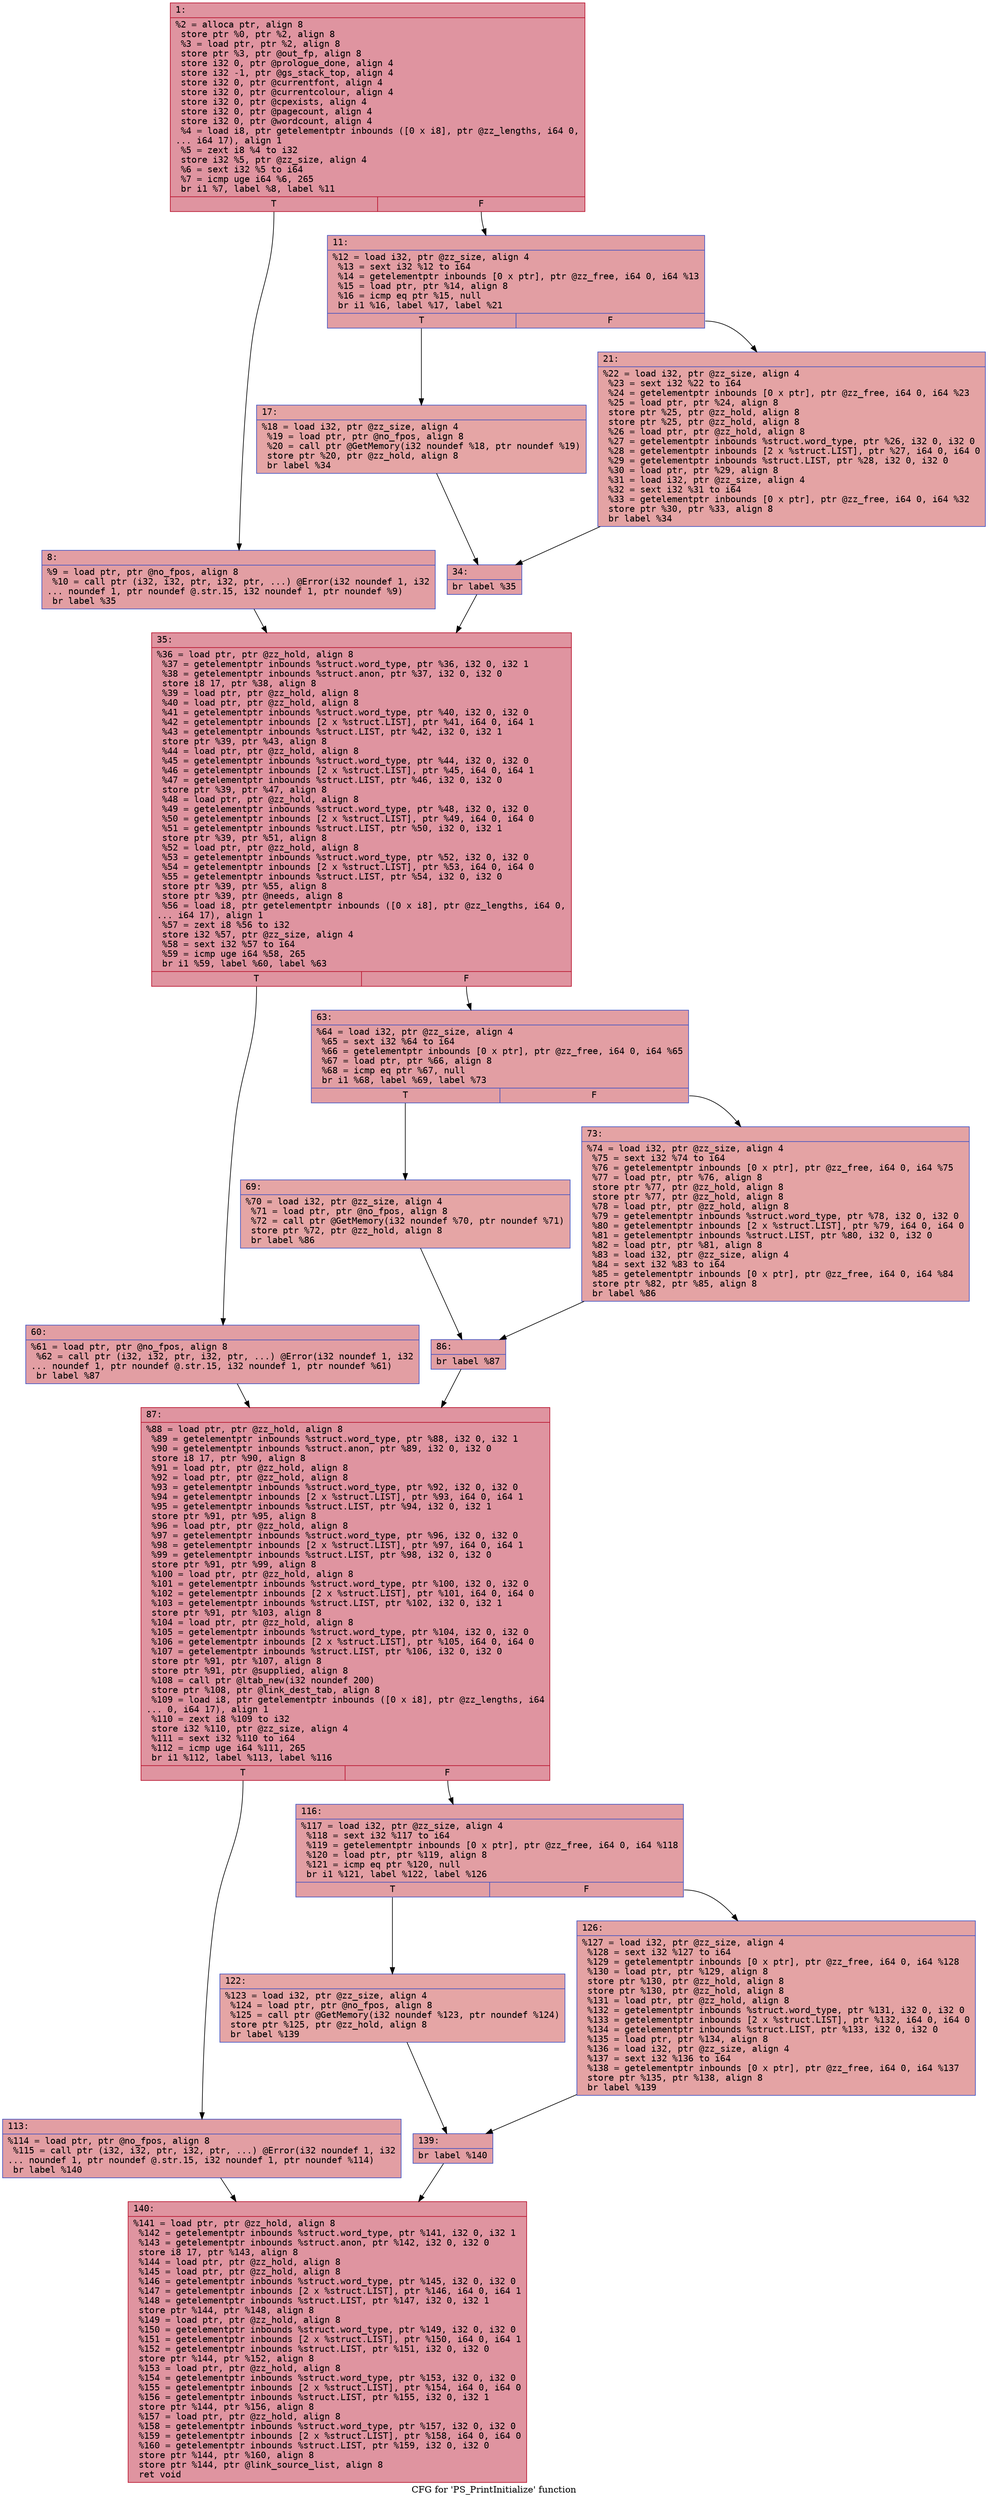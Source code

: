 digraph "CFG for 'PS_PrintInitialize' function" {
	label="CFG for 'PS_PrintInitialize' function";

	Node0x600002195d10 [shape=record,color="#b70d28ff", style=filled, fillcolor="#b70d2870" fontname="Courier",label="{1:\l|  %2 = alloca ptr, align 8\l  store ptr %0, ptr %2, align 8\l  %3 = load ptr, ptr %2, align 8\l  store ptr %3, ptr @out_fp, align 8\l  store i32 0, ptr @prologue_done, align 4\l  store i32 -1, ptr @gs_stack_top, align 4\l  store i32 0, ptr @currentfont, align 4\l  store i32 0, ptr @currentcolour, align 4\l  store i32 0, ptr @cpexists, align 4\l  store i32 0, ptr @pagecount, align 4\l  store i32 0, ptr @wordcount, align 4\l  %4 = load i8, ptr getelementptr inbounds ([0 x i8], ptr @zz_lengths, i64 0,\l... i64 17), align 1\l  %5 = zext i8 %4 to i32\l  store i32 %5, ptr @zz_size, align 4\l  %6 = sext i32 %5 to i64\l  %7 = icmp uge i64 %6, 265\l  br i1 %7, label %8, label %11\l|{<s0>T|<s1>F}}"];
	Node0x600002195d10:s0 -> Node0x600002195d60[tooltip="1 -> 8\nProbability 50.00%" ];
	Node0x600002195d10:s1 -> Node0x600002195db0[tooltip="1 -> 11\nProbability 50.00%" ];
	Node0x600002195d60 [shape=record,color="#3d50c3ff", style=filled, fillcolor="#be242e70" fontname="Courier",label="{8:\l|  %9 = load ptr, ptr @no_fpos, align 8\l  %10 = call ptr (i32, i32, ptr, i32, ptr, ...) @Error(i32 noundef 1, i32\l... noundef 1, ptr noundef @.str.15, i32 noundef 1, ptr noundef %9)\l  br label %35\l}"];
	Node0x600002195d60 -> Node0x600002195ef0[tooltip="8 -> 35\nProbability 100.00%" ];
	Node0x600002195db0 [shape=record,color="#3d50c3ff", style=filled, fillcolor="#be242e70" fontname="Courier",label="{11:\l|  %12 = load i32, ptr @zz_size, align 4\l  %13 = sext i32 %12 to i64\l  %14 = getelementptr inbounds [0 x ptr], ptr @zz_free, i64 0, i64 %13\l  %15 = load ptr, ptr %14, align 8\l  %16 = icmp eq ptr %15, null\l  br i1 %16, label %17, label %21\l|{<s0>T|<s1>F}}"];
	Node0x600002195db0:s0 -> Node0x600002195e00[tooltip="11 -> 17\nProbability 37.50%" ];
	Node0x600002195db0:s1 -> Node0x600002195e50[tooltip="11 -> 21\nProbability 62.50%" ];
	Node0x600002195e00 [shape=record,color="#3d50c3ff", style=filled, fillcolor="#c5333470" fontname="Courier",label="{17:\l|  %18 = load i32, ptr @zz_size, align 4\l  %19 = load ptr, ptr @no_fpos, align 8\l  %20 = call ptr @GetMemory(i32 noundef %18, ptr noundef %19)\l  store ptr %20, ptr @zz_hold, align 8\l  br label %34\l}"];
	Node0x600002195e00 -> Node0x600002195ea0[tooltip="17 -> 34\nProbability 100.00%" ];
	Node0x600002195e50 [shape=record,color="#3d50c3ff", style=filled, fillcolor="#c32e3170" fontname="Courier",label="{21:\l|  %22 = load i32, ptr @zz_size, align 4\l  %23 = sext i32 %22 to i64\l  %24 = getelementptr inbounds [0 x ptr], ptr @zz_free, i64 0, i64 %23\l  %25 = load ptr, ptr %24, align 8\l  store ptr %25, ptr @zz_hold, align 8\l  store ptr %25, ptr @zz_hold, align 8\l  %26 = load ptr, ptr @zz_hold, align 8\l  %27 = getelementptr inbounds %struct.word_type, ptr %26, i32 0, i32 0\l  %28 = getelementptr inbounds [2 x %struct.LIST], ptr %27, i64 0, i64 0\l  %29 = getelementptr inbounds %struct.LIST, ptr %28, i32 0, i32 0\l  %30 = load ptr, ptr %29, align 8\l  %31 = load i32, ptr @zz_size, align 4\l  %32 = sext i32 %31 to i64\l  %33 = getelementptr inbounds [0 x ptr], ptr @zz_free, i64 0, i64 %32\l  store ptr %30, ptr %33, align 8\l  br label %34\l}"];
	Node0x600002195e50 -> Node0x600002195ea0[tooltip="21 -> 34\nProbability 100.00%" ];
	Node0x600002195ea0 [shape=record,color="#3d50c3ff", style=filled, fillcolor="#be242e70" fontname="Courier",label="{34:\l|  br label %35\l}"];
	Node0x600002195ea0 -> Node0x600002195ef0[tooltip="34 -> 35\nProbability 100.00%" ];
	Node0x600002195ef0 [shape=record,color="#b70d28ff", style=filled, fillcolor="#b70d2870" fontname="Courier",label="{35:\l|  %36 = load ptr, ptr @zz_hold, align 8\l  %37 = getelementptr inbounds %struct.word_type, ptr %36, i32 0, i32 1\l  %38 = getelementptr inbounds %struct.anon, ptr %37, i32 0, i32 0\l  store i8 17, ptr %38, align 8\l  %39 = load ptr, ptr @zz_hold, align 8\l  %40 = load ptr, ptr @zz_hold, align 8\l  %41 = getelementptr inbounds %struct.word_type, ptr %40, i32 0, i32 0\l  %42 = getelementptr inbounds [2 x %struct.LIST], ptr %41, i64 0, i64 1\l  %43 = getelementptr inbounds %struct.LIST, ptr %42, i32 0, i32 1\l  store ptr %39, ptr %43, align 8\l  %44 = load ptr, ptr @zz_hold, align 8\l  %45 = getelementptr inbounds %struct.word_type, ptr %44, i32 0, i32 0\l  %46 = getelementptr inbounds [2 x %struct.LIST], ptr %45, i64 0, i64 1\l  %47 = getelementptr inbounds %struct.LIST, ptr %46, i32 0, i32 0\l  store ptr %39, ptr %47, align 8\l  %48 = load ptr, ptr @zz_hold, align 8\l  %49 = getelementptr inbounds %struct.word_type, ptr %48, i32 0, i32 0\l  %50 = getelementptr inbounds [2 x %struct.LIST], ptr %49, i64 0, i64 0\l  %51 = getelementptr inbounds %struct.LIST, ptr %50, i32 0, i32 1\l  store ptr %39, ptr %51, align 8\l  %52 = load ptr, ptr @zz_hold, align 8\l  %53 = getelementptr inbounds %struct.word_type, ptr %52, i32 0, i32 0\l  %54 = getelementptr inbounds [2 x %struct.LIST], ptr %53, i64 0, i64 0\l  %55 = getelementptr inbounds %struct.LIST, ptr %54, i32 0, i32 0\l  store ptr %39, ptr %55, align 8\l  store ptr %39, ptr @needs, align 8\l  %56 = load i8, ptr getelementptr inbounds ([0 x i8], ptr @zz_lengths, i64 0,\l... i64 17), align 1\l  %57 = zext i8 %56 to i32\l  store i32 %57, ptr @zz_size, align 4\l  %58 = sext i32 %57 to i64\l  %59 = icmp uge i64 %58, 265\l  br i1 %59, label %60, label %63\l|{<s0>T|<s1>F}}"];
	Node0x600002195ef0:s0 -> Node0x600002195f40[tooltip="35 -> 60\nProbability 50.00%" ];
	Node0x600002195ef0:s1 -> Node0x600002195f90[tooltip="35 -> 63\nProbability 50.00%" ];
	Node0x600002195f40 [shape=record,color="#3d50c3ff", style=filled, fillcolor="#be242e70" fontname="Courier",label="{60:\l|  %61 = load ptr, ptr @no_fpos, align 8\l  %62 = call ptr (i32, i32, ptr, i32, ptr, ...) @Error(i32 noundef 1, i32\l... noundef 1, ptr noundef @.str.15, i32 noundef 1, ptr noundef %61)\l  br label %87\l}"];
	Node0x600002195f40 -> Node0x6000021960d0[tooltip="60 -> 87\nProbability 100.00%" ];
	Node0x600002195f90 [shape=record,color="#3d50c3ff", style=filled, fillcolor="#be242e70" fontname="Courier",label="{63:\l|  %64 = load i32, ptr @zz_size, align 4\l  %65 = sext i32 %64 to i64\l  %66 = getelementptr inbounds [0 x ptr], ptr @zz_free, i64 0, i64 %65\l  %67 = load ptr, ptr %66, align 8\l  %68 = icmp eq ptr %67, null\l  br i1 %68, label %69, label %73\l|{<s0>T|<s1>F}}"];
	Node0x600002195f90:s0 -> Node0x600002195fe0[tooltip="63 -> 69\nProbability 37.50%" ];
	Node0x600002195f90:s1 -> Node0x600002196030[tooltip="63 -> 73\nProbability 62.50%" ];
	Node0x600002195fe0 [shape=record,color="#3d50c3ff", style=filled, fillcolor="#c5333470" fontname="Courier",label="{69:\l|  %70 = load i32, ptr @zz_size, align 4\l  %71 = load ptr, ptr @no_fpos, align 8\l  %72 = call ptr @GetMemory(i32 noundef %70, ptr noundef %71)\l  store ptr %72, ptr @zz_hold, align 8\l  br label %86\l}"];
	Node0x600002195fe0 -> Node0x600002196080[tooltip="69 -> 86\nProbability 100.00%" ];
	Node0x600002196030 [shape=record,color="#3d50c3ff", style=filled, fillcolor="#c32e3170" fontname="Courier",label="{73:\l|  %74 = load i32, ptr @zz_size, align 4\l  %75 = sext i32 %74 to i64\l  %76 = getelementptr inbounds [0 x ptr], ptr @zz_free, i64 0, i64 %75\l  %77 = load ptr, ptr %76, align 8\l  store ptr %77, ptr @zz_hold, align 8\l  store ptr %77, ptr @zz_hold, align 8\l  %78 = load ptr, ptr @zz_hold, align 8\l  %79 = getelementptr inbounds %struct.word_type, ptr %78, i32 0, i32 0\l  %80 = getelementptr inbounds [2 x %struct.LIST], ptr %79, i64 0, i64 0\l  %81 = getelementptr inbounds %struct.LIST, ptr %80, i32 0, i32 0\l  %82 = load ptr, ptr %81, align 8\l  %83 = load i32, ptr @zz_size, align 4\l  %84 = sext i32 %83 to i64\l  %85 = getelementptr inbounds [0 x ptr], ptr @zz_free, i64 0, i64 %84\l  store ptr %82, ptr %85, align 8\l  br label %86\l}"];
	Node0x600002196030 -> Node0x600002196080[tooltip="73 -> 86\nProbability 100.00%" ];
	Node0x600002196080 [shape=record,color="#3d50c3ff", style=filled, fillcolor="#be242e70" fontname="Courier",label="{86:\l|  br label %87\l}"];
	Node0x600002196080 -> Node0x6000021960d0[tooltip="86 -> 87\nProbability 100.00%" ];
	Node0x6000021960d0 [shape=record,color="#b70d28ff", style=filled, fillcolor="#b70d2870" fontname="Courier",label="{87:\l|  %88 = load ptr, ptr @zz_hold, align 8\l  %89 = getelementptr inbounds %struct.word_type, ptr %88, i32 0, i32 1\l  %90 = getelementptr inbounds %struct.anon, ptr %89, i32 0, i32 0\l  store i8 17, ptr %90, align 8\l  %91 = load ptr, ptr @zz_hold, align 8\l  %92 = load ptr, ptr @zz_hold, align 8\l  %93 = getelementptr inbounds %struct.word_type, ptr %92, i32 0, i32 0\l  %94 = getelementptr inbounds [2 x %struct.LIST], ptr %93, i64 0, i64 1\l  %95 = getelementptr inbounds %struct.LIST, ptr %94, i32 0, i32 1\l  store ptr %91, ptr %95, align 8\l  %96 = load ptr, ptr @zz_hold, align 8\l  %97 = getelementptr inbounds %struct.word_type, ptr %96, i32 0, i32 0\l  %98 = getelementptr inbounds [2 x %struct.LIST], ptr %97, i64 0, i64 1\l  %99 = getelementptr inbounds %struct.LIST, ptr %98, i32 0, i32 0\l  store ptr %91, ptr %99, align 8\l  %100 = load ptr, ptr @zz_hold, align 8\l  %101 = getelementptr inbounds %struct.word_type, ptr %100, i32 0, i32 0\l  %102 = getelementptr inbounds [2 x %struct.LIST], ptr %101, i64 0, i64 0\l  %103 = getelementptr inbounds %struct.LIST, ptr %102, i32 0, i32 1\l  store ptr %91, ptr %103, align 8\l  %104 = load ptr, ptr @zz_hold, align 8\l  %105 = getelementptr inbounds %struct.word_type, ptr %104, i32 0, i32 0\l  %106 = getelementptr inbounds [2 x %struct.LIST], ptr %105, i64 0, i64 0\l  %107 = getelementptr inbounds %struct.LIST, ptr %106, i32 0, i32 0\l  store ptr %91, ptr %107, align 8\l  store ptr %91, ptr @supplied, align 8\l  %108 = call ptr @ltab_new(i32 noundef 200)\l  store ptr %108, ptr @link_dest_tab, align 8\l  %109 = load i8, ptr getelementptr inbounds ([0 x i8], ptr @zz_lengths, i64\l... 0, i64 17), align 1\l  %110 = zext i8 %109 to i32\l  store i32 %110, ptr @zz_size, align 4\l  %111 = sext i32 %110 to i64\l  %112 = icmp uge i64 %111, 265\l  br i1 %112, label %113, label %116\l|{<s0>T|<s1>F}}"];
	Node0x6000021960d0:s0 -> Node0x600002196120[tooltip="87 -> 113\nProbability 50.00%" ];
	Node0x6000021960d0:s1 -> Node0x600002196170[tooltip="87 -> 116\nProbability 50.00%" ];
	Node0x600002196120 [shape=record,color="#3d50c3ff", style=filled, fillcolor="#be242e70" fontname="Courier",label="{113:\l|  %114 = load ptr, ptr @no_fpos, align 8\l  %115 = call ptr (i32, i32, ptr, i32, ptr, ...) @Error(i32 noundef 1, i32\l... noundef 1, ptr noundef @.str.15, i32 noundef 1, ptr noundef %114)\l  br label %140\l}"];
	Node0x600002196120 -> Node0x6000021962b0[tooltip="113 -> 140\nProbability 100.00%" ];
	Node0x600002196170 [shape=record,color="#3d50c3ff", style=filled, fillcolor="#be242e70" fontname="Courier",label="{116:\l|  %117 = load i32, ptr @zz_size, align 4\l  %118 = sext i32 %117 to i64\l  %119 = getelementptr inbounds [0 x ptr], ptr @zz_free, i64 0, i64 %118\l  %120 = load ptr, ptr %119, align 8\l  %121 = icmp eq ptr %120, null\l  br i1 %121, label %122, label %126\l|{<s0>T|<s1>F}}"];
	Node0x600002196170:s0 -> Node0x6000021961c0[tooltip="116 -> 122\nProbability 37.50%" ];
	Node0x600002196170:s1 -> Node0x600002196210[tooltip="116 -> 126\nProbability 62.50%" ];
	Node0x6000021961c0 [shape=record,color="#3d50c3ff", style=filled, fillcolor="#c5333470" fontname="Courier",label="{122:\l|  %123 = load i32, ptr @zz_size, align 4\l  %124 = load ptr, ptr @no_fpos, align 8\l  %125 = call ptr @GetMemory(i32 noundef %123, ptr noundef %124)\l  store ptr %125, ptr @zz_hold, align 8\l  br label %139\l}"];
	Node0x6000021961c0 -> Node0x600002196260[tooltip="122 -> 139\nProbability 100.00%" ];
	Node0x600002196210 [shape=record,color="#3d50c3ff", style=filled, fillcolor="#c32e3170" fontname="Courier",label="{126:\l|  %127 = load i32, ptr @zz_size, align 4\l  %128 = sext i32 %127 to i64\l  %129 = getelementptr inbounds [0 x ptr], ptr @zz_free, i64 0, i64 %128\l  %130 = load ptr, ptr %129, align 8\l  store ptr %130, ptr @zz_hold, align 8\l  store ptr %130, ptr @zz_hold, align 8\l  %131 = load ptr, ptr @zz_hold, align 8\l  %132 = getelementptr inbounds %struct.word_type, ptr %131, i32 0, i32 0\l  %133 = getelementptr inbounds [2 x %struct.LIST], ptr %132, i64 0, i64 0\l  %134 = getelementptr inbounds %struct.LIST, ptr %133, i32 0, i32 0\l  %135 = load ptr, ptr %134, align 8\l  %136 = load i32, ptr @zz_size, align 4\l  %137 = sext i32 %136 to i64\l  %138 = getelementptr inbounds [0 x ptr], ptr @zz_free, i64 0, i64 %137\l  store ptr %135, ptr %138, align 8\l  br label %139\l}"];
	Node0x600002196210 -> Node0x600002196260[tooltip="126 -> 139\nProbability 100.00%" ];
	Node0x600002196260 [shape=record,color="#3d50c3ff", style=filled, fillcolor="#be242e70" fontname="Courier",label="{139:\l|  br label %140\l}"];
	Node0x600002196260 -> Node0x6000021962b0[tooltip="139 -> 140\nProbability 100.00%" ];
	Node0x6000021962b0 [shape=record,color="#b70d28ff", style=filled, fillcolor="#b70d2870" fontname="Courier",label="{140:\l|  %141 = load ptr, ptr @zz_hold, align 8\l  %142 = getelementptr inbounds %struct.word_type, ptr %141, i32 0, i32 1\l  %143 = getelementptr inbounds %struct.anon, ptr %142, i32 0, i32 0\l  store i8 17, ptr %143, align 8\l  %144 = load ptr, ptr @zz_hold, align 8\l  %145 = load ptr, ptr @zz_hold, align 8\l  %146 = getelementptr inbounds %struct.word_type, ptr %145, i32 0, i32 0\l  %147 = getelementptr inbounds [2 x %struct.LIST], ptr %146, i64 0, i64 1\l  %148 = getelementptr inbounds %struct.LIST, ptr %147, i32 0, i32 1\l  store ptr %144, ptr %148, align 8\l  %149 = load ptr, ptr @zz_hold, align 8\l  %150 = getelementptr inbounds %struct.word_type, ptr %149, i32 0, i32 0\l  %151 = getelementptr inbounds [2 x %struct.LIST], ptr %150, i64 0, i64 1\l  %152 = getelementptr inbounds %struct.LIST, ptr %151, i32 0, i32 0\l  store ptr %144, ptr %152, align 8\l  %153 = load ptr, ptr @zz_hold, align 8\l  %154 = getelementptr inbounds %struct.word_type, ptr %153, i32 0, i32 0\l  %155 = getelementptr inbounds [2 x %struct.LIST], ptr %154, i64 0, i64 0\l  %156 = getelementptr inbounds %struct.LIST, ptr %155, i32 0, i32 1\l  store ptr %144, ptr %156, align 8\l  %157 = load ptr, ptr @zz_hold, align 8\l  %158 = getelementptr inbounds %struct.word_type, ptr %157, i32 0, i32 0\l  %159 = getelementptr inbounds [2 x %struct.LIST], ptr %158, i64 0, i64 0\l  %160 = getelementptr inbounds %struct.LIST, ptr %159, i32 0, i32 0\l  store ptr %144, ptr %160, align 8\l  store ptr %144, ptr @link_source_list, align 8\l  ret void\l}"];
}
